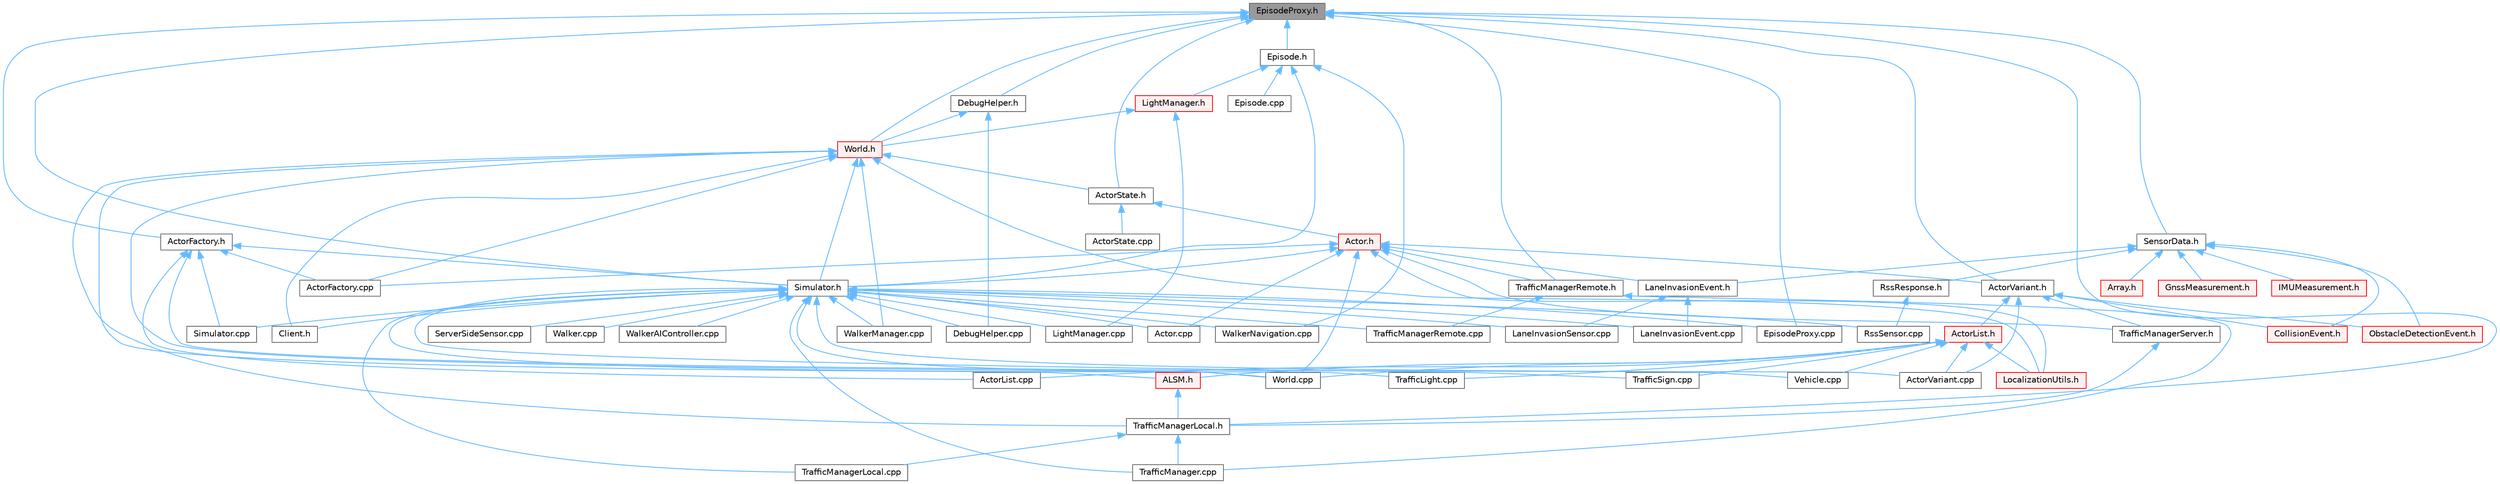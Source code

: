 digraph "EpisodeProxy.h"
{
 // INTERACTIVE_SVG=YES
 // LATEX_PDF_SIZE
  bgcolor="transparent";
  edge [fontname=Helvetica,fontsize=10,labelfontname=Helvetica,labelfontsize=10];
  node [fontname=Helvetica,fontsize=10,shape=box,height=0.2,width=0.4];
  Node1 [id="Node000001",label="EpisodeProxy.h",height=0.2,width=0.4,color="gray40", fillcolor="grey60", style="filled", fontcolor="black",tooltip=" "];
  Node1 -> Node2 [id="edge1_Node000001_Node000002",dir="back",color="steelblue1",style="solid",tooltip=" "];
  Node2 [id="Node000002",label="ActorFactory.h",height=0.2,width=0.4,color="grey40", fillcolor="white", style="filled",URL="$d7/dae/ActorFactory_8h.html",tooltip=" "];
  Node2 -> Node3 [id="edge2_Node000002_Node000003",dir="back",color="steelblue1",style="solid",tooltip=" "];
  Node3 [id="Node000003",label="ActorFactory.cpp",height=0.2,width=0.4,color="grey40", fillcolor="white", style="filled",URL="$df/dd6/ActorFactory_8cpp.html",tooltip=" "];
  Node2 -> Node4 [id="edge3_Node000002_Node000004",dir="back",color="steelblue1",style="solid",tooltip=" "];
  Node4 [id="Node000004",label="ActorList.cpp",height=0.2,width=0.4,color="grey40", fillcolor="white", style="filled",URL="$d9/d74/ActorList_8cpp.html",tooltip=" "];
  Node2 -> Node5 [id="edge4_Node000002_Node000005",dir="back",color="steelblue1",style="solid",tooltip=" "];
  Node5 [id="Node000005",label="ActorVariant.cpp",height=0.2,width=0.4,color="grey40", fillcolor="white", style="filled",URL="$d2/dbb/ActorVariant_8cpp.html",tooltip=" "];
  Node2 -> Node6 [id="edge5_Node000002_Node000006",dir="back",color="steelblue1",style="solid",tooltip=" "];
  Node6 [id="Node000006",label="Simulator.cpp",height=0.2,width=0.4,color="grey40", fillcolor="white", style="filled",URL="$d2/d0c/Simulator_8cpp.html",tooltip=" "];
  Node2 -> Node7 [id="edge6_Node000002_Node000007",dir="back",color="steelblue1",style="solid",tooltip=" "];
  Node7 [id="Node000007",label="Simulator.h",height=0.2,width=0.4,color="grey40", fillcolor="white", style="filled",URL="$d6/d4a/Simulator_8h.html",tooltip=" "];
  Node7 -> Node8 [id="edge7_Node000007_Node000008",dir="back",color="steelblue1",style="solid",tooltip=" "];
  Node8 [id="Node000008",label="Actor.cpp",height=0.2,width=0.4,color="grey40", fillcolor="white", style="filled",URL="$d4/d34/Actor_8cpp.html",tooltip=" "];
  Node7 -> Node9 [id="edge8_Node000007_Node000009",dir="back",color="steelblue1",style="solid",tooltip=" "];
  Node9 [id="Node000009",label="Client.h",height=0.2,width=0.4,color="grey40", fillcolor="white", style="filled",URL="$dd/de3/client_2Client_8h.html",tooltip=" "];
  Node7 -> Node10 [id="edge9_Node000007_Node000010",dir="back",color="steelblue1",style="solid",tooltip=" "];
  Node10 [id="Node000010",label="DebugHelper.cpp",height=0.2,width=0.4,color="grey40", fillcolor="white", style="filled",URL="$d2/d01/DebugHelper_8cpp.html",tooltip=" "];
  Node7 -> Node11 [id="edge10_Node000007_Node000011",dir="back",color="steelblue1",style="solid",tooltip=" "];
  Node11 [id="Node000011",label="EpisodeProxy.cpp",height=0.2,width=0.4,color="grey40", fillcolor="white", style="filled",URL="$d2/d6b/EpisodeProxy_8cpp.html",tooltip=" "];
  Node7 -> Node12 [id="edge11_Node000007_Node000012",dir="back",color="steelblue1",style="solid",tooltip=" "];
  Node12 [id="Node000012",label="LaneInvasionEvent.cpp",height=0.2,width=0.4,color="grey40", fillcolor="white", style="filled",URL="$d6/d75/LaneInvasionEvent_8cpp.html",tooltip=" "];
  Node7 -> Node13 [id="edge12_Node000007_Node000013",dir="back",color="steelblue1",style="solid",tooltip=" "];
  Node13 [id="Node000013",label="LaneInvasionSensor.cpp",height=0.2,width=0.4,color="grey40", fillcolor="white", style="filled",URL="$dd/dbc/LibCarla_2source_2carla_2client_2LaneInvasionSensor_8cpp.html",tooltip=" "];
  Node7 -> Node14 [id="edge13_Node000007_Node000014",dir="back",color="steelblue1",style="solid",tooltip=" "];
  Node14 [id="Node000014",label="LightManager.cpp",height=0.2,width=0.4,color="grey40", fillcolor="white", style="filled",URL="$d3/d1d/LightManager_8cpp.html",tooltip=" "];
  Node7 -> Node15 [id="edge14_Node000007_Node000015",dir="back",color="steelblue1",style="solid",tooltip=" "];
  Node15 [id="Node000015",label="RssSensor.cpp",height=0.2,width=0.4,color="grey40", fillcolor="white", style="filled",URL="$d8/d77/LibCarla_2source_2carla_2rss_2RssSensor_8cpp.html",tooltip=" "];
  Node7 -> Node16 [id="edge15_Node000007_Node000016",dir="back",color="steelblue1",style="solid",tooltip=" "];
  Node16 [id="Node000016",label="ServerSideSensor.cpp",height=0.2,width=0.4,color="grey40", fillcolor="white", style="filled",URL="$d1/da0/ServerSideSensor_8cpp.html",tooltip=" "];
  Node7 -> Node6 [id="edge16_Node000007_Node000006",dir="back",color="steelblue1",style="solid",tooltip=" "];
  Node7 -> Node17 [id="edge17_Node000007_Node000017",dir="back",color="steelblue1",style="solid",tooltip=" "];
  Node17 [id="Node000017",label="TrafficLight.cpp",height=0.2,width=0.4,color="grey40", fillcolor="white", style="filled",URL="$dd/d90/TrafficLight_8cpp.html",tooltip=" "];
  Node7 -> Node18 [id="edge18_Node000007_Node000018",dir="back",color="steelblue1",style="solid",tooltip=" "];
  Node18 [id="Node000018",label="TrafficManager.cpp",height=0.2,width=0.4,color="grey40", fillcolor="white", style="filled",URL="$db/d04/TrafficManager_8cpp.html",tooltip=" "];
  Node7 -> Node19 [id="edge19_Node000007_Node000019",dir="back",color="steelblue1",style="solid",tooltip=" "];
  Node19 [id="Node000019",label="TrafficManagerLocal.cpp",height=0.2,width=0.4,color="grey40", fillcolor="white", style="filled",URL="$da/d53/TrafficManagerLocal_8cpp.html",tooltip=" "];
  Node7 -> Node20 [id="edge20_Node000007_Node000020",dir="back",color="steelblue1",style="solid",tooltip=" "];
  Node20 [id="Node000020",label="TrafficManagerRemote.cpp",height=0.2,width=0.4,color="grey40", fillcolor="white", style="filled",URL="$d6/d82/TrafficManagerRemote_8cpp.html",tooltip=" "];
  Node7 -> Node21 [id="edge21_Node000007_Node000021",dir="back",color="steelblue1",style="solid",tooltip=" "];
  Node21 [id="Node000021",label="TrafficSign.cpp",height=0.2,width=0.4,color="grey40", fillcolor="white", style="filled",URL="$d1/d40/TrafficSign_8cpp.html",tooltip=" "];
  Node7 -> Node22 [id="edge22_Node000007_Node000022",dir="back",color="steelblue1",style="solid",tooltip=" "];
  Node22 [id="Node000022",label="Vehicle.cpp",height=0.2,width=0.4,color="grey40", fillcolor="white", style="filled",URL="$d0/d27/Vehicle_8cpp.html",tooltip=" "];
  Node7 -> Node23 [id="edge23_Node000007_Node000023",dir="back",color="steelblue1",style="solid",tooltip=" "];
  Node23 [id="Node000023",label="Walker.cpp",height=0.2,width=0.4,color="grey40", fillcolor="white", style="filled",URL="$d6/db6/Walker_8cpp.html",tooltip=" "];
  Node7 -> Node24 [id="edge24_Node000007_Node000024",dir="back",color="steelblue1",style="solid",tooltip=" "];
  Node24 [id="Node000024",label="WalkerAIController.cpp",height=0.2,width=0.4,color="grey40", fillcolor="white", style="filled",URL="$de/d69/WalkerAIController_8cpp.html",tooltip=" "];
  Node7 -> Node25 [id="edge25_Node000007_Node000025",dir="back",color="steelblue1",style="solid",tooltip=" "];
  Node25 [id="Node000025",label="WalkerManager.cpp",height=0.2,width=0.4,color="grey40", fillcolor="white", style="filled",URL="$d2/dbb/WalkerManager_8cpp.html",tooltip=" "];
  Node7 -> Node26 [id="edge26_Node000007_Node000026",dir="back",color="steelblue1",style="solid",tooltip=" "];
  Node26 [id="Node000026",label="WalkerNavigation.cpp",height=0.2,width=0.4,color="grey40", fillcolor="white", style="filled",URL="$de/d84/WalkerNavigation_8cpp.html",tooltip=" "];
  Node7 -> Node27 [id="edge27_Node000007_Node000027",dir="back",color="steelblue1",style="solid",tooltip=" "];
  Node27 [id="Node000027",label="World.cpp",height=0.2,width=0.4,color="grey40", fillcolor="white", style="filled",URL="$d7/dfe/World_8cpp.html",tooltip=" "];
  Node1 -> Node28 [id="edge28_Node000001_Node000028",dir="back",color="steelblue1",style="solid",tooltip=" "];
  Node28 [id="Node000028",label="ActorState.h",height=0.2,width=0.4,color="grey40", fillcolor="white", style="filled",URL="$d4/d22/client_2detail_2ActorState_8h.html",tooltip=" "];
  Node28 -> Node29 [id="edge29_Node000028_Node000029",dir="back",color="steelblue1",style="solid",tooltip=" "];
  Node29 [id="Node000029",label="Actor.h",height=0.2,width=0.4,color="red", fillcolor="#FFF0F0", style="filled",URL="$da/d48/client_2Actor_8h.html",tooltip=" "];
  Node29 -> Node8 [id="edge30_Node000029_Node000008",dir="back",color="steelblue1",style="solid",tooltip=" "];
  Node29 -> Node3 [id="edge31_Node000029_Node000003",dir="back",color="steelblue1",style="solid",tooltip=" "];
  Node29 -> Node31 [id="edge32_Node000029_Node000031",dir="back",color="steelblue1",style="solid",tooltip=" "];
  Node31 [id="Node000031",label="ActorVariant.h",height=0.2,width=0.4,color="grey40", fillcolor="white", style="filled",URL="$d9/d0d/ActorVariant_8h.html",tooltip=" "];
  Node31 -> Node32 [id="edge33_Node000031_Node000032",dir="back",color="steelblue1",style="solid",tooltip=" "];
  Node32 [id="Node000032",label="ActorList.h",height=0.2,width=0.4,color="red", fillcolor="#FFF0F0", style="filled",URL="$db/de8/ActorList_8h.html",tooltip=" "];
  Node32 -> Node33 [id="edge34_Node000032_Node000033",dir="back",color="steelblue1",style="solid",tooltip=" "];
  Node33 [id="Node000033",label="ALSM.h",height=0.2,width=0.4,color="red", fillcolor="#FFF0F0", style="filled",URL="$dc/d2c/ALSM_8h.html",tooltip=" "];
  Node33 -> Node34 [id="edge35_Node000033_Node000034",dir="back",color="steelblue1",style="solid",tooltip=" "];
  Node34 [id="Node000034",label="TrafficManagerLocal.h",height=0.2,width=0.4,color="grey40", fillcolor="white", style="filled",URL="$db/ddf/TrafficManagerLocal_8h.html",tooltip=" "];
  Node34 -> Node18 [id="edge36_Node000034_Node000018",dir="back",color="steelblue1",style="solid",tooltip=" "];
  Node34 -> Node19 [id="edge37_Node000034_Node000019",dir="back",color="steelblue1",style="solid",tooltip=" "];
  Node32 -> Node4 [id="edge38_Node000032_Node000004",dir="back",color="steelblue1",style="solid",tooltip=" "];
  Node32 -> Node5 [id="edge39_Node000032_Node000005",dir="back",color="steelblue1",style="solid",tooltip=" "];
  Node32 -> Node35 [id="edge40_Node000032_Node000035",dir="back",color="steelblue1",style="solid",tooltip=" "];
  Node35 [id="Node000035",label="LocalizationUtils.h",height=0.2,width=0.4,color="red", fillcolor="#FFF0F0", style="filled",URL="$d2/d84/LocalizationUtils_8h.html",tooltip=" "];
  Node32 -> Node17 [id="edge41_Node000032_Node000017",dir="back",color="steelblue1",style="solid",tooltip=" "];
  Node32 -> Node21 [id="edge42_Node000032_Node000021",dir="back",color="steelblue1",style="solid",tooltip=" "];
  Node32 -> Node22 [id="edge43_Node000032_Node000022",dir="back",color="steelblue1",style="solid",tooltip=" "];
  Node32 -> Node27 [id="edge44_Node000032_Node000027",dir="back",color="steelblue1",style="solid",tooltip=" "];
  Node31 -> Node5 [id="edge45_Node000031_Node000005",dir="back",color="steelblue1",style="solid",tooltip=" "];
  Node31 -> Node48 [id="edge46_Node000031_Node000048",dir="back",color="steelblue1",style="solid",tooltip=" "];
  Node48 [id="Node000048",label="CollisionEvent.h",height=0.2,width=0.4,color="red", fillcolor="#FFF0F0", style="filled",URL="$d3/d24/CollisionEvent_8h.html",tooltip=" "];
  Node31 -> Node50 [id="edge47_Node000031_Node000050",dir="back",color="steelblue1",style="solid",tooltip=" "];
  Node50 [id="Node000050",label="ObstacleDetectionEvent.h",height=0.2,width=0.4,color="red", fillcolor="#FFF0F0", style="filled",URL="$d5/d1b/ObstacleDetectionEvent_8h.html",tooltip=" "];
  Node31 -> Node52 [id="edge48_Node000031_Node000052",dir="back",color="steelblue1",style="solid",tooltip=" "];
  Node52 [id="Node000052",label="TrafficManagerServer.h",height=0.2,width=0.4,color="grey40", fillcolor="white", style="filled",URL="$d1/da0/TrafficManagerServer_8h.html",tooltip=" "];
  Node52 -> Node34 [id="edge49_Node000052_Node000034",dir="back",color="steelblue1",style="solid",tooltip=" "];
  Node29 -> Node63 [id="edge50_Node000029_Node000063",dir="back",color="steelblue1",style="solid",tooltip=" "];
  Node63 [id="Node000063",label="LaneInvasionEvent.h",height=0.2,width=0.4,color="grey40", fillcolor="white", style="filled",URL="$de/d3a/LaneInvasionEvent_8h.html",tooltip=" "];
  Node63 -> Node12 [id="edge51_Node000063_Node000012",dir="back",color="steelblue1",style="solid",tooltip=" "];
  Node63 -> Node13 [id="edge52_Node000063_Node000013",dir="back",color="steelblue1",style="solid",tooltip=" "];
  Node29 -> Node35 [id="edge53_Node000029_Node000035",dir="back",color="steelblue1",style="solid",tooltip=" "];
  Node29 -> Node7 [id="edge54_Node000029_Node000007",dir="back",color="steelblue1",style="solid",tooltip=" "];
  Node29 -> Node73 [id="edge55_Node000029_Node000073",dir="back",color="steelblue1",style="solid",tooltip=" "];
  Node73 [id="Node000073",label="TrafficManagerRemote.h",height=0.2,width=0.4,color="grey40", fillcolor="white", style="filled",URL="$da/df6/TrafficManagerRemote_8h.html",tooltip=" "];
  Node73 -> Node18 [id="edge56_Node000073_Node000018",dir="back",color="steelblue1",style="solid",tooltip=" "];
  Node73 -> Node20 [id="edge57_Node000073_Node000020",dir="back",color="steelblue1",style="solid",tooltip=" "];
  Node29 -> Node52 [id="edge58_Node000029_Node000052",dir="back",color="steelblue1",style="solid",tooltip=" "];
  Node29 -> Node27 [id="edge59_Node000029_Node000027",dir="back",color="steelblue1",style="solid",tooltip=" "];
  Node28 -> Node83 [id="edge60_Node000028_Node000083",dir="back",color="steelblue1",style="solid",tooltip=" "];
  Node83 [id="Node000083",label="ActorState.cpp",height=0.2,width=0.4,color="grey40", fillcolor="white", style="filled",URL="$d6/de7/ActorState_8cpp.html",tooltip=" "];
  Node1 -> Node31 [id="edge61_Node000001_Node000031",dir="back",color="steelblue1",style="solid",tooltip=" "];
  Node1 -> Node84 [id="edge62_Node000001_Node000084",dir="back",color="steelblue1",style="solid",tooltip=" "];
  Node84 [id="Node000084",label="DebugHelper.h",height=0.2,width=0.4,color="grey40", fillcolor="white", style="filled",URL="$d1/dbe/DebugHelper_8h.html",tooltip=" "];
  Node84 -> Node10 [id="edge63_Node000084_Node000010",dir="back",color="steelblue1",style="solid",tooltip=" "];
  Node84 -> Node85 [id="edge64_Node000084_Node000085",dir="back",color="steelblue1",style="solid",tooltip=" "];
  Node85 [id="Node000085",label="World.h",height=0.2,width=0.4,color="red", fillcolor="#FFF0F0", style="filled",URL="$dd/d5b/World_8h.html",tooltip=" "];
  Node85 -> Node33 [id="edge65_Node000085_Node000033",dir="back",color="steelblue1",style="solid",tooltip=" "];
  Node85 -> Node3 [id="edge66_Node000085_Node000003",dir="back",color="steelblue1",style="solid",tooltip=" "];
  Node85 -> Node28 [id="edge67_Node000085_Node000028",dir="back",color="steelblue1",style="solid",tooltip=" "];
  Node85 -> Node9 [id="edge68_Node000085_Node000009",dir="back",color="steelblue1",style="solid",tooltip=" "];
  Node85 -> Node35 [id="edge69_Node000085_Node000035",dir="back",color="steelblue1",style="solid",tooltip=" "];
  Node85 -> Node7 [id="edge70_Node000085_Node000007",dir="back",color="steelblue1",style="solid",tooltip=" "];
  Node85 -> Node34 [id="edge71_Node000085_Node000034",dir="back",color="steelblue1",style="solid",tooltip=" "];
  Node85 -> Node25 [id="edge72_Node000085_Node000025",dir="back",color="steelblue1",style="solid",tooltip=" "];
  Node85 -> Node27 [id="edge73_Node000085_Node000027",dir="back",color="steelblue1",style="solid",tooltip=" "];
  Node1 -> Node86 [id="edge74_Node000001_Node000086",dir="back",color="steelblue1",style="solid",tooltip=" "];
  Node86 [id="Node000086",label="Episode.h",height=0.2,width=0.4,color="grey40", fillcolor="white", style="filled",URL="$d9/d9e/Episode_8h.html",tooltip=" "];
  Node86 -> Node70 [id="edge75_Node000086_Node000070",dir="back",color="steelblue1",style="solid",tooltip=" "];
  Node70 [id="Node000070",label="Episode.cpp",height=0.2,width=0.4,color="grey40", fillcolor="white", style="filled",URL="$d6/d12/Episode_8cpp.html",tooltip=" "];
  Node86 -> Node87 [id="edge76_Node000086_Node000087",dir="back",color="steelblue1",style="solid",tooltip=" "];
  Node87 [id="Node000087",label="LightManager.h",height=0.2,width=0.4,color="red", fillcolor="#FFF0F0", style="filled",URL="$dd/d9a/LightManager_8h.html",tooltip=" "];
  Node87 -> Node14 [id="edge77_Node000087_Node000014",dir="back",color="steelblue1",style="solid",tooltip=" "];
  Node87 -> Node85 [id="edge78_Node000087_Node000085",dir="back",color="steelblue1",style="solid",tooltip=" "];
  Node86 -> Node7 [id="edge79_Node000086_Node000007",dir="back",color="steelblue1",style="solid",tooltip=" "];
  Node86 -> Node26 [id="edge80_Node000086_Node000026",dir="back",color="steelblue1",style="solid",tooltip=" "];
  Node1 -> Node11 [id="edge81_Node000001_Node000011",dir="back",color="steelblue1",style="solid",tooltip=" "];
  Node1 -> Node89 [id="edge82_Node000001_Node000089",dir="back",color="steelblue1",style="solid",tooltip=" "];
  Node89 [id="Node000089",label="SensorData.h",height=0.2,width=0.4,color="grey40", fillcolor="white", style="filled",URL="$d0/d07/SensorData_8h.html",tooltip=" "];
  Node89 -> Node90 [id="edge83_Node000089_Node000090",dir="back",color="steelblue1",style="solid",tooltip=" "];
  Node90 [id="Node000090",label="Array.h",height=0.2,width=0.4,color="red", fillcolor="#FFF0F0", style="filled",URL="$df/dd0/Array_8h.html",tooltip=" "];
  Node89 -> Node48 [id="edge84_Node000089_Node000048",dir="back",color="steelblue1",style="solid",tooltip=" "];
  Node89 -> Node117 [id="edge85_Node000089_Node000117",dir="back",color="steelblue1",style="solid",tooltip=" "];
  Node117 [id="Node000117",label="GnssMeasurement.h",height=0.2,width=0.4,color="red", fillcolor="#FFF0F0", style="filled",URL="$d8/d6d/GnssMeasurement_8h.html",tooltip=" "];
  Node89 -> Node119 [id="edge86_Node000089_Node000119",dir="back",color="steelblue1",style="solid",tooltip=" "];
  Node119 [id="Node000119",label="IMUMeasurement.h",height=0.2,width=0.4,color="red", fillcolor="#FFF0F0", style="filled",URL="$d1/d36/IMUMeasurement_8h.html",tooltip=" "];
  Node89 -> Node63 [id="edge87_Node000089_Node000063",dir="back",color="steelblue1",style="solid",tooltip=" "];
  Node89 -> Node50 [id="edge88_Node000089_Node000050",dir="back",color="steelblue1",style="solid",tooltip=" "];
  Node89 -> Node46 [id="edge89_Node000089_Node000046",dir="back",color="steelblue1",style="solid",tooltip=" "];
  Node46 [id="Node000046",label="RssResponse.h",height=0.2,width=0.4,color="grey40", fillcolor="white", style="filled",URL="$d1/dfa/RssResponse_8h.html",tooltip=" "];
  Node46 -> Node15 [id="edge90_Node000046_Node000015",dir="back",color="steelblue1",style="solid",tooltip=" "];
  Node1 -> Node7 [id="edge91_Node000001_Node000007",dir="back",color="steelblue1",style="solid",tooltip=" "];
  Node1 -> Node34 [id="edge92_Node000001_Node000034",dir="back",color="steelblue1",style="solid",tooltip=" "];
  Node1 -> Node73 [id="edge93_Node000001_Node000073",dir="back",color="steelblue1",style="solid",tooltip=" "];
  Node1 -> Node85 [id="edge94_Node000001_Node000085",dir="back",color="steelblue1",style="solid",tooltip=" "];
}
